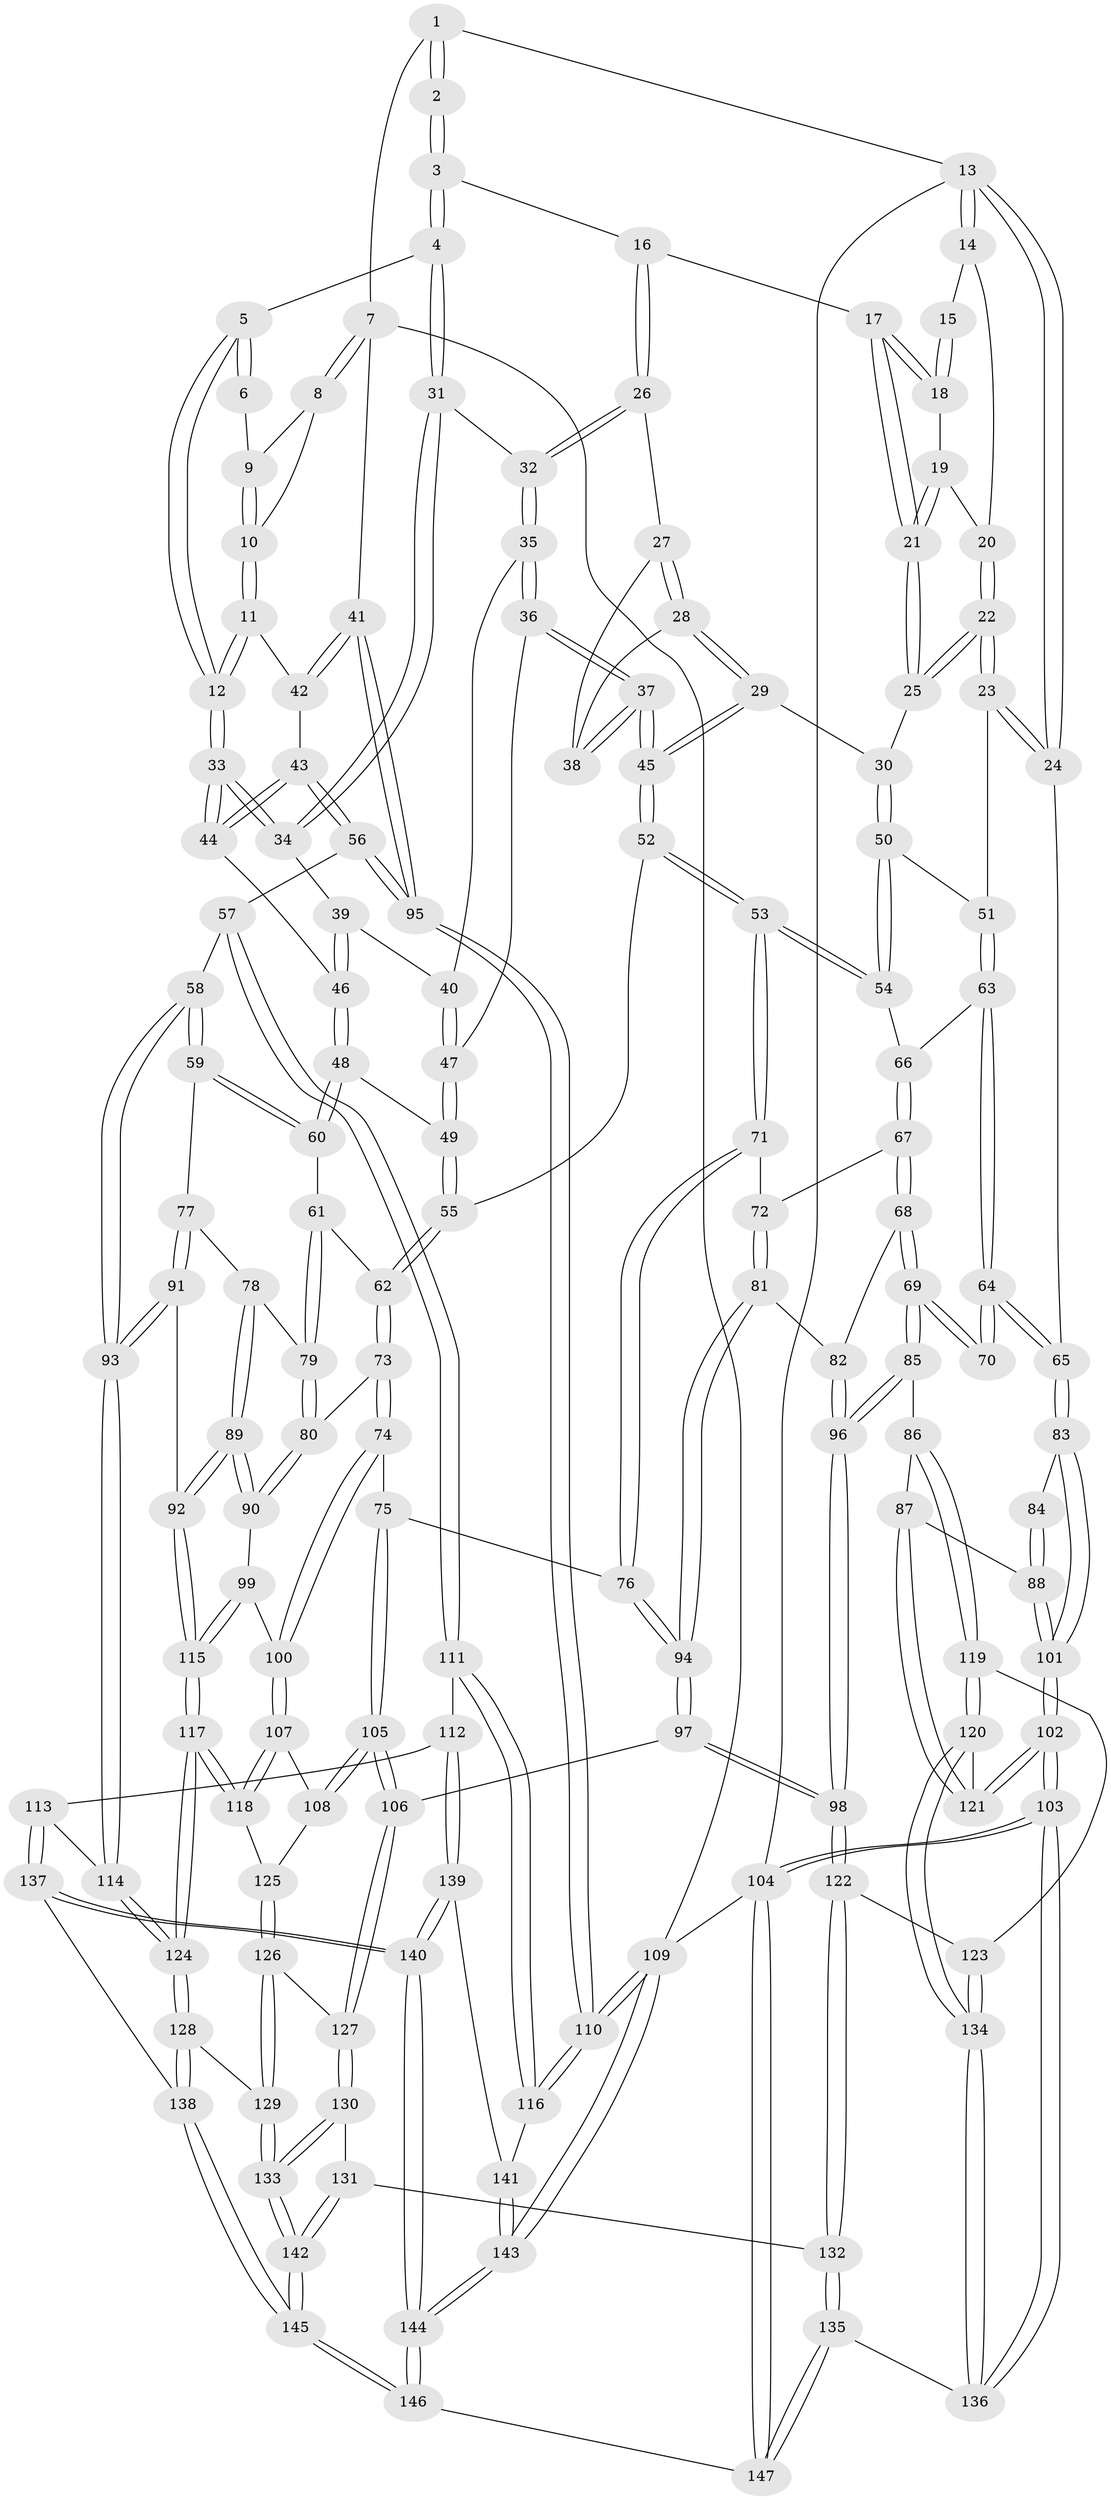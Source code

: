 // Generated by graph-tools (version 1.1) at 2025/27/03/09/25 03:27:15]
// undirected, 147 vertices, 364 edges
graph export_dot {
graph [start="1"]
  node [color=gray90,style=filled];
  1 [pos="+0.8419226506012351+0"];
  2 [pos="+0.49261941441228596+0"];
  3 [pos="+0.5196602397262581+0"];
  4 [pos="+0.5987494778134265+0.09838158883890868"];
  5 [pos="+0.6965017825728191+0.10553129184911167"];
  6 [pos="+0.8360089541721731+0"];
  7 [pos="+1+0.1268771347705569"];
  8 [pos="+0.996742654185665+0.11504641538108001"];
  9 [pos="+0.8382053483490786+0"];
  10 [pos="+0.8534518433099197+0.1737804202483118"];
  11 [pos="+0.8487453755196263+0.1798961473522286"];
  12 [pos="+0.8068565200650288+0.20010481323846027"];
  13 [pos="+0+0"];
  14 [pos="+0+0"];
  15 [pos="+0.41889291537213147+0"];
  16 [pos="+0.4065306509141746+0.13225678266801463"];
  17 [pos="+0.3245575338852064+0.10254915236022305"];
  18 [pos="+0.3194909934990803+0.04885950888859411"];
  19 [pos="+0.2002010950857819+0.05307089858003706"];
  20 [pos="+0.13995305804944377+0.002191052629116241"];
  21 [pos="+0.25363877949012265+0.1746174670110385"];
  22 [pos="+0.09890679400781287+0.2284863885344342"];
  23 [pos="+0.05123191505762311+0.25611980027733267"];
  24 [pos="+0+0.24861889019605124"];
  25 [pos="+0.24204592200063393+0.21693118388913982"];
  26 [pos="+0.42170726182743673+0.18576207044652246"];
  27 [pos="+0.41692571643940163+0.19424188662718161"];
  28 [pos="+0.2923020592078088+0.24853798676818875"];
  29 [pos="+0.2920872120022223+0.2486156979173538"];
  30 [pos="+0.2733976468403217+0.24656234061072319"];
  31 [pos="+0.57468943415029+0.16685146240114168"];
  32 [pos="+0.5658519836017806+0.17920141765075848"];
  33 [pos="+0.7864565680552019+0.24639591638378755"];
  34 [pos="+0.713370421362852+0.2603348571392802"];
  35 [pos="+0.5599272417789747+0.26414164098889076"];
  36 [pos="+0.5169412499849383+0.30780346006877196"];
  37 [pos="+0.47120565447707136+0.34325304212886293"];
  38 [pos="+0.44566531623721706+0.2855324575507702"];
  39 [pos="+0.6574972199166489+0.3012624686654688"];
  40 [pos="+0.6195840139047191+0.29986071635236367"];
  41 [pos="+1+0.39682368684199315"];
  42 [pos="+0.9061866583970609+0.23124298362125842"];
  43 [pos="+0.9050368997620821+0.464811765162201"];
  44 [pos="+0.8041715115364312+0.34501088598001717"];
  45 [pos="+0.44779839626281304+0.39532553426109596"];
  46 [pos="+0.6885496798877465+0.3903367694672611"];
  47 [pos="+0.610229018176515+0.3744520291371609"];
  48 [pos="+0.6704353701891665+0.4148059490213962"];
  49 [pos="+0.6126711992087436+0.3896030925067547"];
  50 [pos="+0.26216866003585654+0.32811847617723355"];
  51 [pos="+0.1537604934138474+0.41379245170750334"];
  52 [pos="+0.4454616509291611+0.4257362365694542"];
  53 [pos="+0.37532991500445645+0.46119188665214333"];
  54 [pos="+0.34043580985645683+0.44735647098452735"];
  55 [pos="+0.4737665883508909+0.4438025302617491"];
  56 [pos="+0.927250446063437+0.49517336887918784"];
  57 [pos="+0.8689700075345163+0.5239025329309087"];
  58 [pos="+0.844016074136892+0.5277631558057958"];
  59 [pos="+0.6995200349809253+0.509601528525011"];
  60 [pos="+0.6740959098839165+0.4635473804312437"];
  61 [pos="+0.4989322952577171+0.4728664386220942"];
  62 [pos="+0.49721271370638154+0.47198981713220145"];
  63 [pos="+0.15691516219722226+0.442113156528101"];
  64 [pos="+0.10375624316378144+0.4776141677435466"];
  65 [pos="+0+0.3593184516766164"];
  66 [pos="+0.18224939614299165+0.4600197939827686"];
  67 [pos="+0.19696648492778673+0.5148953888462346"];
  68 [pos="+0.1973086771428239+0.5641331818672219"];
  69 [pos="+0.12755216946682865+0.611993356355947"];
  70 [pos="+0.07769307265451661+0.53947107151657"];
  71 [pos="+0.3547425724320531+0.5291470580505779"];
  72 [pos="+0.307519048978821+0.5428814290421463"];
  73 [pos="+0.48426746428892836+0.5916602437440137"];
  74 [pos="+0.4632175620562017+0.6124566004257724"];
  75 [pos="+0.4095608496555231+0.612349189004614"];
  76 [pos="+0.3568106286923637+0.5436098449734266"];
  77 [pos="+0.6868315711928203+0.5233587372939273"];
  78 [pos="+0.5847521114619585+0.5502504334683678"];
  79 [pos="+0.5757130973361587+0.545980285250313"];
  80 [pos="+0.5288651189510095+0.6115851035338541"];
  81 [pos="+0.23393330717928368+0.5900445928057783"];
  82 [pos="+0.23097343328479486+0.5891748267759156"];
  83 [pos="+0+0.4257226190108897"];
  84 [pos="+0.07501142241713929+0.5403035100882079"];
  85 [pos="+0.12453837575711749+0.6327848319379143"];
  86 [pos="+0.06973805181575961+0.6623555775353464"];
  87 [pos="+0.06758512156060943+0.6622489394723325"];
  88 [pos="+0+0.633314317553481"];
  89 [pos="+0.6070970290584541+0.649949782577562"];
  90 [pos="+0.5392874273614033+0.6278472707370969"];
  91 [pos="+0.6631133183675609+0.6465279521059831"];
  92 [pos="+0.6092819229732901+0.6524877819979263"];
  93 [pos="+0.7041668901647291+0.673289058792325"];
  94 [pos="+0.29340543887453097+0.6663780145639502"];
  95 [pos="+1+0.519430841012405"];
  96 [pos="+0.17955149941378823+0.6868391516540184"];
  97 [pos="+0.294516326813067+0.6978886140266682"];
  98 [pos="+0.21158860505701463+0.7404797387851486"];
  99 [pos="+0.5115381761343311+0.6606855320501455"];
  100 [pos="+0.47986563657626724+0.6630183625421622"];
  101 [pos="+0+0.6581247668806856"];
  102 [pos="+0+0.8714294417426556"];
  103 [pos="+0+1"];
  104 [pos="+0+1"];
  105 [pos="+0.38320646797699415+0.7091568944946705"];
  106 [pos="+0.36851998181550205+0.7248131962184935"];
  107 [pos="+0.47469291578113587+0.673695315801714"];
  108 [pos="+0.42501588299492127+0.6981840105967212"];
  109 [pos="+1+1"];
  110 [pos="+1+0.6701862200551026"];
  111 [pos="+0.7920394677190474+0.7661863563317977"];
  112 [pos="+0.7850718049895481+0.7718516432530074"];
  113 [pos="+0.7739269918008408+0.771789765233031"];
  114 [pos="+0.7401426385565664+0.7552286114012373"];
  115 [pos="+0.5712726101934311+0.7281034177417629"];
  116 [pos="+1+0.6935066406987828"];
  117 [pos="+0.5672285385287619+0.7482285720301675"];
  118 [pos="+0.5099036879924855+0.7346475041937421"];
  119 [pos="+0.09785391222119952+0.7563143427086454"];
  120 [pos="+0.03405173566049478+0.7954883010496636"];
  121 [pos="+0.004152332455478909+0.7977441251409152"];
  122 [pos="+0.20514340180433713+0.7544541991328167"];
  123 [pos="+0.18994667757250175+0.7607615799408506"];
  124 [pos="+0.5888694493798513+0.8027539149670999"];
  125 [pos="+0.5001400774867768+0.7375086942684052"];
  126 [pos="+0.4560432070405629+0.7625157546076191"];
  127 [pos="+0.3789975669897234+0.751342859388934"];
  128 [pos="+0.5664020847684692+0.8680920715964312"];
  129 [pos="+0.5176637342452577+0.8726427051443906"];
  130 [pos="+0.3750506100360852+0.8274662979010191"];
  131 [pos="+0.29486008719124013+0.8663052434311865"];
  132 [pos="+0.2627399333253117+0.8656826788240701"];
  133 [pos="+0.45422481478466903+0.8930111922423553"];
  134 [pos="+0.12213855040917114+0.8661962101998097"];
  135 [pos="+0.2051445039320546+0.9453735979196924"];
  136 [pos="+0.1253589596539798+0.8984276582719352"];
  137 [pos="+0.6684251552093918+0.9922859556862309"];
  138 [pos="+0.6099952857796666+0.9279098337034414"];
  139 [pos="+0.8458366531347253+0.8615495845390905"];
  140 [pos="+0.6809553021890808+1"];
  141 [pos="+0.8647558699383394+0.8729319698702651"];
  142 [pos="+0.3928871953057442+1"];
  143 [pos="+1+1"];
  144 [pos="+0.7330291523323528+1"];
  145 [pos="+0.389779569293815+1"];
  146 [pos="+0.3482117981225787+1"];
  147 [pos="+0.24316135945974424+1"];
  1 -- 2;
  1 -- 2;
  1 -- 7;
  1 -- 13;
  2 -- 3;
  2 -- 3;
  3 -- 4;
  3 -- 4;
  3 -- 16;
  4 -- 5;
  4 -- 31;
  4 -- 31;
  5 -- 6;
  5 -- 6;
  5 -- 12;
  5 -- 12;
  6 -- 9;
  7 -- 8;
  7 -- 8;
  7 -- 41;
  7 -- 109;
  8 -- 9;
  8 -- 10;
  9 -- 10;
  9 -- 10;
  10 -- 11;
  10 -- 11;
  11 -- 12;
  11 -- 12;
  11 -- 42;
  12 -- 33;
  12 -- 33;
  13 -- 14;
  13 -- 14;
  13 -- 24;
  13 -- 24;
  13 -- 104;
  14 -- 15;
  14 -- 20;
  15 -- 18;
  15 -- 18;
  16 -- 17;
  16 -- 26;
  16 -- 26;
  17 -- 18;
  17 -- 18;
  17 -- 21;
  17 -- 21;
  18 -- 19;
  19 -- 20;
  19 -- 21;
  19 -- 21;
  20 -- 22;
  20 -- 22;
  21 -- 25;
  21 -- 25;
  22 -- 23;
  22 -- 23;
  22 -- 25;
  22 -- 25;
  23 -- 24;
  23 -- 24;
  23 -- 51;
  24 -- 65;
  25 -- 30;
  26 -- 27;
  26 -- 32;
  26 -- 32;
  27 -- 28;
  27 -- 28;
  27 -- 38;
  28 -- 29;
  28 -- 29;
  28 -- 38;
  29 -- 30;
  29 -- 45;
  29 -- 45;
  30 -- 50;
  30 -- 50;
  31 -- 32;
  31 -- 34;
  31 -- 34;
  32 -- 35;
  32 -- 35;
  33 -- 34;
  33 -- 34;
  33 -- 44;
  33 -- 44;
  34 -- 39;
  35 -- 36;
  35 -- 36;
  35 -- 40;
  36 -- 37;
  36 -- 37;
  36 -- 47;
  37 -- 38;
  37 -- 38;
  37 -- 45;
  37 -- 45;
  39 -- 40;
  39 -- 46;
  39 -- 46;
  40 -- 47;
  40 -- 47;
  41 -- 42;
  41 -- 42;
  41 -- 95;
  41 -- 95;
  42 -- 43;
  43 -- 44;
  43 -- 44;
  43 -- 56;
  43 -- 56;
  44 -- 46;
  45 -- 52;
  45 -- 52;
  46 -- 48;
  46 -- 48;
  47 -- 49;
  47 -- 49;
  48 -- 49;
  48 -- 60;
  48 -- 60;
  49 -- 55;
  49 -- 55;
  50 -- 51;
  50 -- 54;
  50 -- 54;
  51 -- 63;
  51 -- 63;
  52 -- 53;
  52 -- 53;
  52 -- 55;
  53 -- 54;
  53 -- 54;
  53 -- 71;
  53 -- 71;
  54 -- 66;
  55 -- 62;
  55 -- 62;
  56 -- 57;
  56 -- 95;
  56 -- 95;
  57 -- 58;
  57 -- 111;
  57 -- 111;
  58 -- 59;
  58 -- 59;
  58 -- 93;
  58 -- 93;
  59 -- 60;
  59 -- 60;
  59 -- 77;
  60 -- 61;
  61 -- 62;
  61 -- 79;
  61 -- 79;
  62 -- 73;
  62 -- 73;
  63 -- 64;
  63 -- 64;
  63 -- 66;
  64 -- 65;
  64 -- 65;
  64 -- 70;
  64 -- 70;
  65 -- 83;
  65 -- 83;
  66 -- 67;
  66 -- 67;
  67 -- 68;
  67 -- 68;
  67 -- 72;
  68 -- 69;
  68 -- 69;
  68 -- 82;
  69 -- 70;
  69 -- 70;
  69 -- 85;
  69 -- 85;
  71 -- 72;
  71 -- 76;
  71 -- 76;
  72 -- 81;
  72 -- 81;
  73 -- 74;
  73 -- 74;
  73 -- 80;
  74 -- 75;
  74 -- 100;
  74 -- 100;
  75 -- 76;
  75 -- 105;
  75 -- 105;
  76 -- 94;
  76 -- 94;
  77 -- 78;
  77 -- 91;
  77 -- 91;
  78 -- 79;
  78 -- 89;
  78 -- 89;
  79 -- 80;
  79 -- 80;
  80 -- 90;
  80 -- 90;
  81 -- 82;
  81 -- 94;
  81 -- 94;
  82 -- 96;
  82 -- 96;
  83 -- 84;
  83 -- 101;
  83 -- 101;
  84 -- 88;
  84 -- 88;
  85 -- 86;
  85 -- 96;
  85 -- 96;
  86 -- 87;
  86 -- 119;
  86 -- 119;
  87 -- 88;
  87 -- 121;
  87 -- 121;
  88 -- 101;
  88 -- 101;
  89 -- 90;
  89 -- 90;
  89 -- 92;
  89 -- 92;
  90 -- 99;
  91 -- 92;
  91 -- 93;
  91 -- 93;
  92 -- 115;
  92 -- 115;
  93 -- 114;
  93 -- 114;
  94 -- 97;
  94 -- 97;
  95 -- 110;
  95 -- 110;
  96 -- 98;
  96 -- 98;
  97 -- 98;
  97 -- 98;
  97 -- 106;
  98 -- 122;
  98 -- 122;
  99 -- 100;
  99 -- 115;
  99 -- 115;
  100 -- 107;
  100 -- 107;
  101 -- 102;
  101 -- 102;
  102 -- 103;
  102 -- 103;
  102 -- 121;
  102 -- 121;
  103 -- 104;
  103 -- 104;
  103 -- 136;
  103 -- 136;
  104 -- 147;
  104 -- 147;
  104 -- 109;
  105 -- 106;
  105 -- 106;
  105 -- 108;
  105 -- 108;
  106 -- 127;
  106 -- 127;
  107 -- 108;
  107 -- 118;
  107 -- 118;
  108 -- 125;
  109 -- 110;
  109 -- 110;
  109 -- 143;
  109 -- 143;
  110 -- 116;
  110 -- 116;
  111 -- 112;
  111 -- 116;
  111 -- 116;
  112 -- 113;
  112 -- 139;
  112 -- 139;
  113 -- 114;
  113 -- 137;
  113 -- 137;
  114 -- 124;
  114 -- 124;
  115 -- 117;
  115 -- 117;
  116 -- 141;
  117 -- 118;
  117 -- 118;
  117 -- 124;
  117 -- 124;
  118 -- 125;
  119 -- 120;
  119 -- 120;
  119 -- 123;
  120 -- 121;
  120 -- 134;
  120 -- 134;
  122 -- 123;
  122 -- 132;
  122 -- 132;
  123 -- 134;
  123 -- 134;
  124 -- 128;
  124 -- 128;
  125 -- 126;
  125 -- 126;
  126 -- 127;
  126 -- 129;
  126 -- 129;
  127 -- 130;
  127 -- 130;
  128 -- 129;
  128 -- 138;
  128 -- 138;
  129 -- 133;
  129 -- 133;
  130 -- 131;
  130 -- 133;
  130 -- 133;
  131 -- 132;
  131 -- 142;
  131 -- 142;
  132 -- 135;
  132 -- 135;
  133 -- 142;
  133 -- 142;
  134 -- 136;
  134 -- 136;
  135 -- 136;
  135 -- 147;
  135 -- 147;
  137 -- 138;
  137 -- 140;
  137 -- 140;
  138 -- 145;
  138 -- 145;
  139 -- 140;
  139 -- 140;
  139 -- 141;
  140 -- 144;
  140 -- 144;
  141 -- 143;
  141 -- 143;
  142 -- 145;
  142 -- 145;
  143 -- 144;
  143 -- 144;
  144 -- 146;
  144 -- 146;
  145 -- 146;
  145 -- 146;
  146 -- 147;
}

